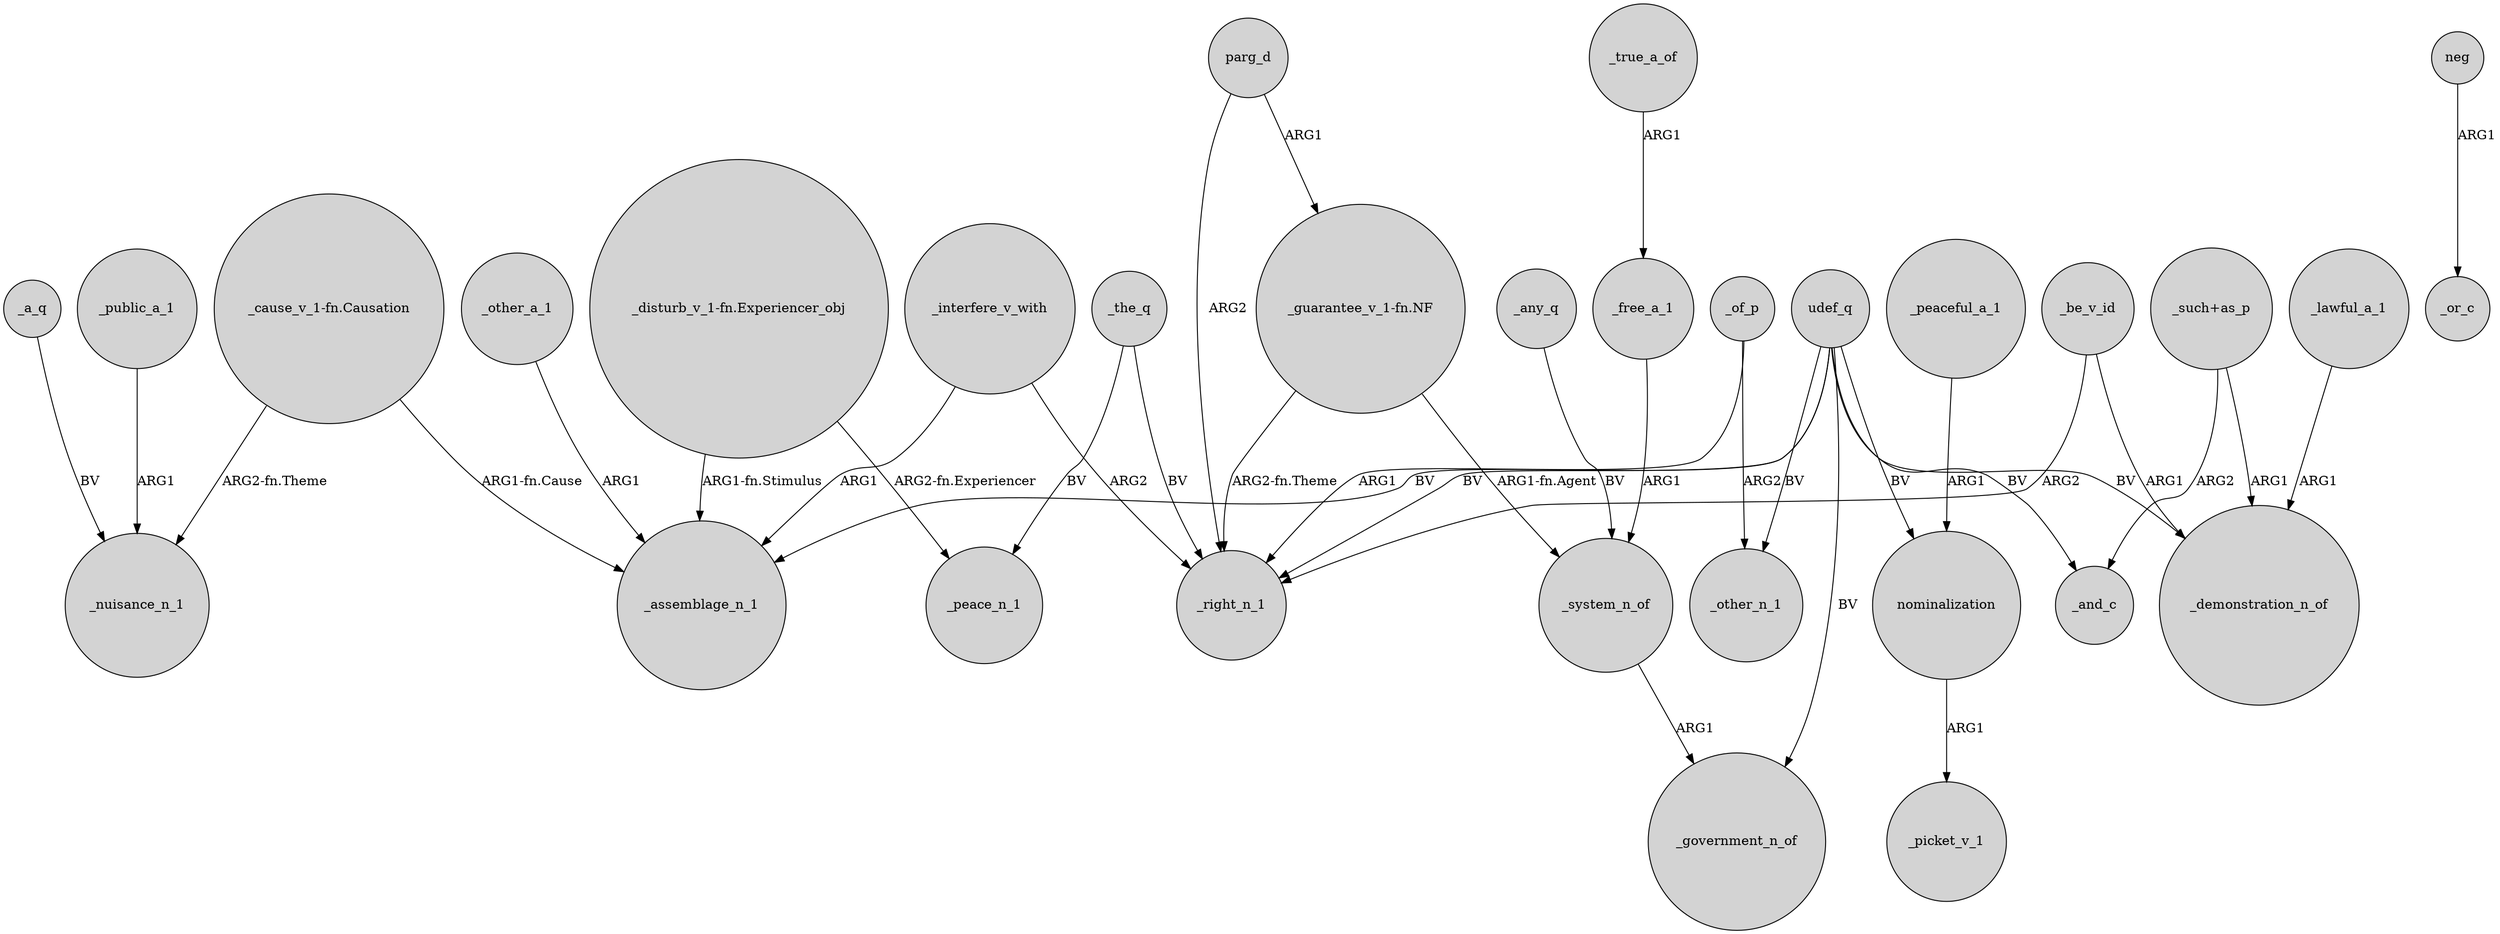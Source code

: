 digraph {
	node [shape=circle style=filled]
	"_guarantee_v_1-fn.NF" -> _system_n_of [label="ARG1-fn.Agent"]
	_a_q -> _nuisance_n_1 [label=BV]
	udef_q -> _assemblage_n_1 [label=BV]
	parg_d -> "_guarantee_v_1-fn.NF" [label=ARG1]
	_lawful_a_1 -> _demonstration_n_of [label=ARG1]
	_public_a_1 -> _nuisance_n_1 [label=ARG1]
	udef_q -> _government_n_of [label=BV]
	_system_n_of -> _government_n_of [label=ARG1]
	"_guarantee_v_1-fn.NF" -> _right_n_1 [label="ARG2-fn.Theme"]
	"_cause_v_1-fn.Causation" -> _assemblage_n_1 [label="ARG1-fn.Cause"]
	_true_a_of -> _free_a_1 [label=ARG1]
	"_disturb_v_1-fn.Experiencer_obj" -> _peace_n_1 [label="ARG2-fn.Experiencer"]
	_peaceful_a_1 -> nominalization [label=ARG1]
	udef_q -> _other_n_1 [label=BV]
	_other_a_1 -> _assemblage_n_1 [label=ARG1]
	"_such+as_p" -> _and_c [label=ARG2]
	_free_a_1 -> _system_n_of [label=ARG1]
	udef_q -> _right_n_1 [label=BV]
	"_such+as_p" -> _demonstration_n_of [label=ARG1]
	nominalization -> _picket_v_1 [label=ARG1]
	_the_q -> _peace_n_1 [label=BV]
	_be_v_id -> _demonstration_n_of [label=ARG1]
	_any_q -> _system_n_of [label=BV]
	udef_q -> nominalization [label=BV]
	"_cause_v_1-fn.Causation" -> _nuisance_n_1 [label="ARG2-fn.Theme"]
	parg_d -> _right_n_1 [label=ARG2]
	_the_q -> _right_n_1 [label=BV]
	_of_p -> _right_n_1 [label=ARG1]
	_of_p -> _other_n_1 [label=ARG2]
	"_disturb_v_1-fn.Experiencer_obj" -> _assemblage_n_1 [label="ARG1-fn.Stimulus"]
	udef_q -> _and_c [label=BV]
	_interfere_v_with -> _right_n_1 [label=ARG2]
	_interfere_v_with -> _assemblage_n_1 [label=ARG1]
	_be_v_id -> _right_n_1 [label=ARG2]
	udef_q -> _demonstration_n_of [label=BV]
	neg -> _or_c [label=ARG1]
}
